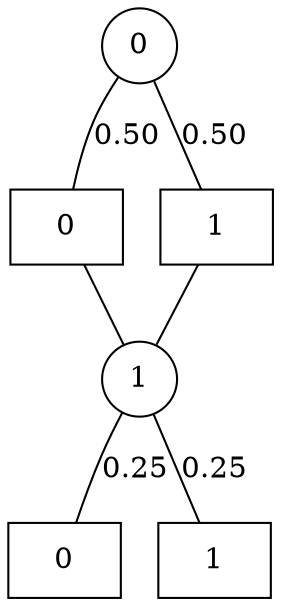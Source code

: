 graph G {
splines=true;
0 [shape=circle, label=0]
0--4[label = 0.50, labelangle=110];
4 [shape=box, label=0]
4--1;
1 [shape=circle, label=1]
1--2[label = 0.25, labelangle=110];
2 [shape=box, label=0]
1--3[label = 0.25, labelangle=110];
3 [shape=box, label=1]
0--8[label = 0.50, labelangle=110];
8 [shape=box, label=1]
8--1;
}
